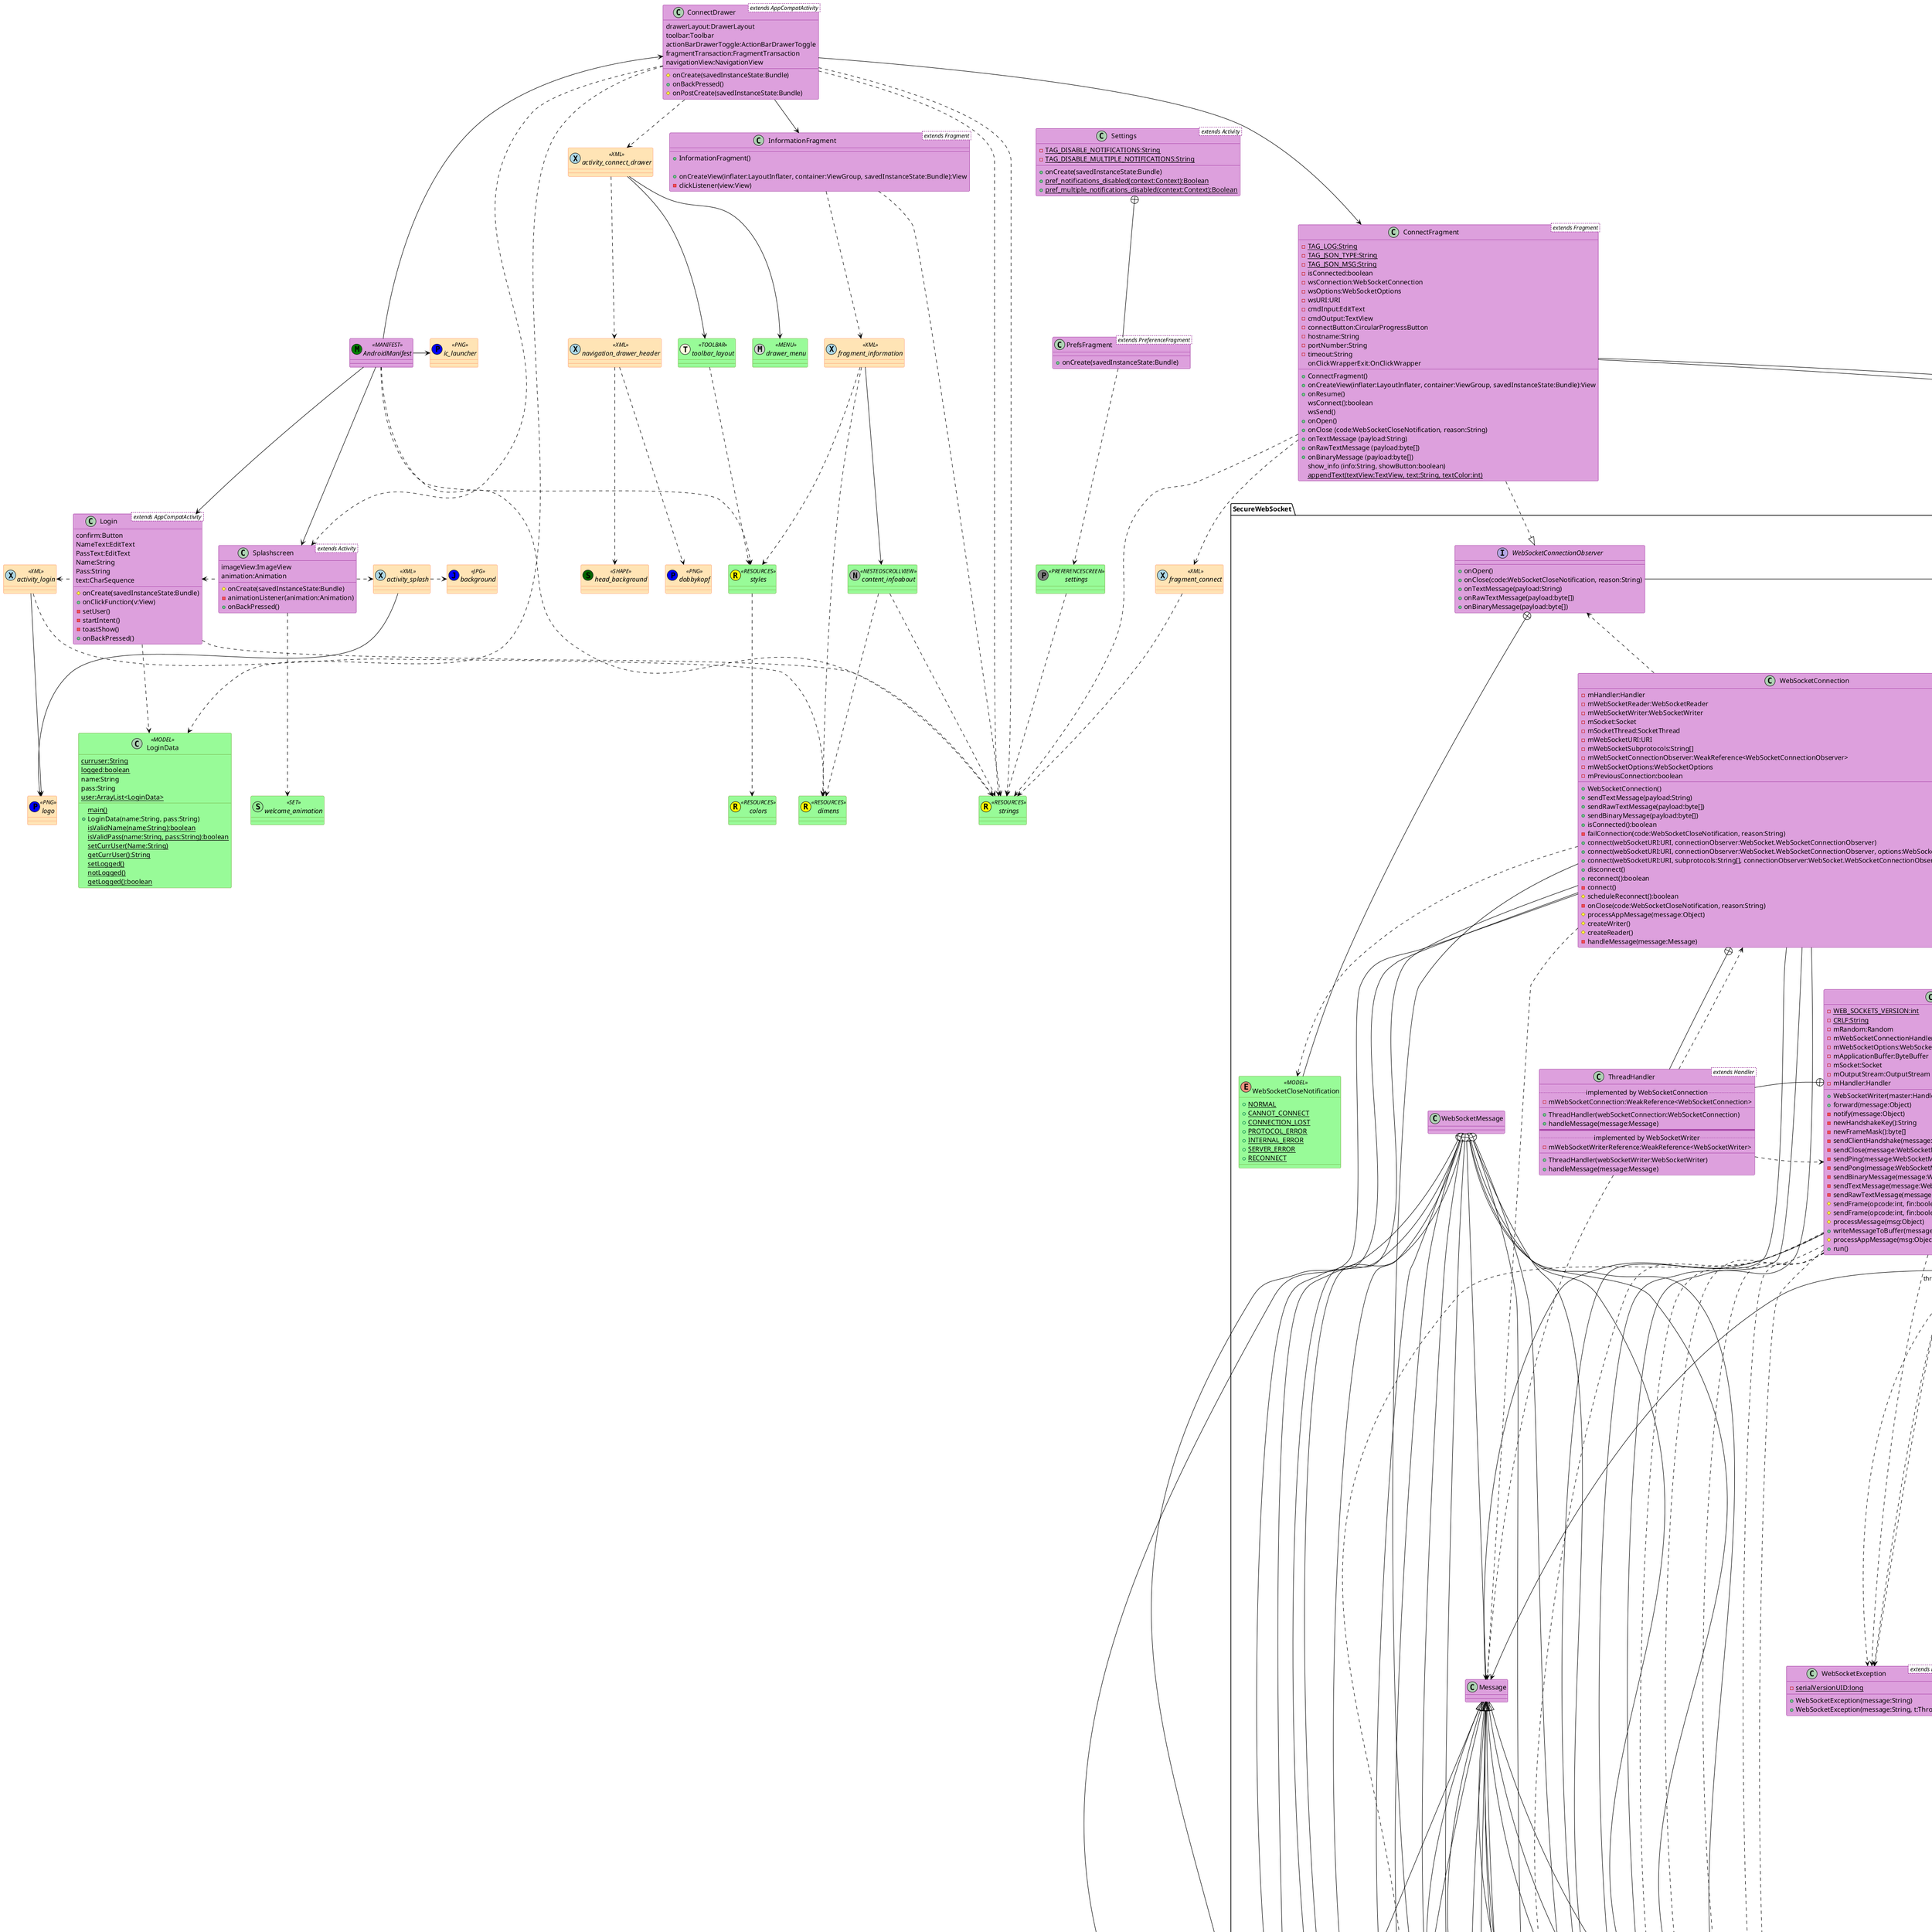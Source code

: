 @startuml

skinparam class {
    BackgroundColor Plum
    BorderColor Purple

	BackgroundColor<<PNG>> Moccasin
	BackgroundColor<<XML>> Moccasin
	BackgroundColor<<SHAPE>> Moccasin
	BackgroundColor<<JPG>> Moccasin

	BackgroundColor<<PREFERENCESCREEN>> PaleGreen
	BackgroundColor<<RESOURCES>> PaleGreen
	BackgroundColor<<MENU>> PaleGreen
	BackgroundColor<<TOOLBAR>> PaleGreen
	BackgroundColor<<NESTEDSCROLLVIEW>> PaleGreen
	BackgroundColor<<SET>> PaleGreen
	BackgroundColor<<MODEL>> PaleGreen

	ArrowColor Black

	BorderColor<<PNG>> Coral
	BorderColor<<XML>> Coral
	BorderColor<<SHAPE>> Coral
	BorderColor<<JPG>> Coral

	BorderColor<<PREFERENCESCREEN>> OliveDrab
	BorderColor<<RESOURCES>> OliveDrab
    BorderColor<<MENU>> OliveDrab
    BorderColor<<TOOLBAR>> OliveDrab
    BorderColor<<NESTEDSCROLLVIEW>> OliveDrab
    BorderColor<<SET>> OliveDrab
    BorderColor<<MODEL>> OliveDrab

}

interface AndroidManifest << (M,green) MANIFEST >>
interface ic_launcher << (P,blue) PNG >>
AndroidManifest -right-> ic_launcher
AndroidManifest --> Splashscreen
AndroidManifest --> Login
AndroidManifest -left-> ConnectDrawer
AndroidManifest ..> strings
AndroidManifest ..> styles

interface settings << (P,grey) PREFERENCESCREEN >>
settings ..> strings

interface colors << (R,yellow) RESOURCES >>
interface dimens << (R,yellow) RESOURCES >>
interface strings << (R,yellow) RESOURCES >>
interface styles << (R,yellow) RESOURCES >>
styles ..> colors

interface drawer_menu << (M,lightgrey) MENU >>

interface toolbar_layout << (T,lightyellow) TOOLBAR >>
toolbar_layout ..> styles

interface navigation_drawer_header << (X,lightblue) XML >>
interface dobbykopf << (P,blue) PNG >>
navigation_drawer_header ..> dobbykopf
navigation_drawer_header ..> head_background

interface fragment_information << (X,lightblue) XML >>
fragment_information ..> styles
fragment_information ..> dimens
fragment_information --> content_infoabout

interface fragment_connect << (X,lightblue) XML >>
fragment_connect ..> strings

interface content_infoabout << (N,darkgrey) NESTEDSCROLLVIEW >>
content_infoabout ..> strings
content_infoabout ..> dimens

interface activity_splash << (X,lightblue) XML >>
interface background << (J,blue) JPG >>
activity_splash .right.> background
activity_splash -down-> logo

interface activity_login << (X,lightblue) XML >>
activity_login ..> dimens
activity_login --> logo

interface activity_connect_drawer << (X,lightblue) XML >>
activity_connect_drawer --> toolbar_layout
activity_connect_drawer --> drawer_menu
activity_connect_drawer ..> navigation_drawer_header

interface logo << (P,blue) PNG >>
interface head_background << (S,darkgreen) SHAPE >>
interface welcome_animation << (S,lightgreen) SET >>

class Splashscreen < extends Activity > {
	imageView:ImageView
	animation:Animation

	# onCreate(savedInstanceState:Bundle)
	- animationListener(animation:Animation)
	+ onBackPressed()
}
Splashscreen .right.> activity_splash
Splashscreen ..> welcome_animation
Splashscreen .left.> Login

class Settings < extends Activity > {
	- {static} TAG_DISABLE_NOTIFICATIONS:String
	- {static} TAG_DISABLE_MULTIPLE_NOTIFICATIONS:String

	+ onCreate(savedInstanceState:Bundle)
	+ {static} pref_notifications_disabled(context:Context):Boolean
	+ {static} pref_multiple_notifications_disabled(context:Context):Boolean
}
Settings +-- PrefsFragment

class PrefsFragment < extends PreferenceFragment > {
	+ onCreate(savedInstanceState:Bundle)
}
PrefsFragment ..> settings

class LoginData <<MODEL>> {
	{static} curruser:String
	{static} logged:boolean
	name:String
	pass:String
	{static} user:ArrayList<LoginData>

	{static} main()
	+ LoginData(name:String, pass:String)
	{static} isValidName(name:String):boolean
	{static} isValidPass(name:String, pass:String):boolean
	{static} setCurrUser(Name:String)
	{static} getCurrUser():String
	{static} setLogged()
	{static} notLogged()
	{static} getLogged():boolean
}

class Login < extends AppCompatActivity > {
	confirm:Button
	NameText:EditText
	PassText:EditText
	Name:String
	Pass:String
	text:CharSequence

	# onCreate(savedInstanceState:Bundle)
	+ onClickFunction(v:View)
	- setUser()
	- startIntent()
	- toastShow()
	+ onBackPressed()
}
Login .left.> activity_login
Login ..> LoginData
Login ..> strings

class InformationFragment < extends Fragment > {
	+ InformationFragment()

	+ onCreateView(inflater:LayoutInflater, container:ViewGroup, savedInstanceState:Bundle):View
	- clickListener(view:View)
}
InformationFragment ..> fragment_information
InformationFragment ..> strings

class ConnectFragment < extends Fragment > {
	- {static} TAG_LOG:String
	- {static} TAG_JSON_TYPE:String
	- {static} TAG_JSON_MSG:String
	- isConnected:boolean
	- wsConnection:WebSocketConnection
	- wsOptions:WebSocketOptions
	- wsURI:URI
	- cmdInput:EditText
	- cmdOutput:TextView
	- connectButton:CircularProgressButton
	- hostname:String
	- portNumber:String
	- timeout:String
	onClickWrapperExit:OnClickWrapper

	+ ConnectFragment()
	+ onCreateView(inflater:LayoutInflater, container:ViewGroup, savedInstanceState:Bundle):View
	+ onResume()
	wsConnect():boolean
	wsSend()
	+ onOpen()
	+ onClose (code:WebSocketCloseNotification, reason:String)
	+ onTextMessage (payload:String)
	+ onRawTextMessage (payload:byte[])
	+ onBinaryMessage (payload:byte[])
	show_info (info:String, showButton:boolean)
	{static} appendText(textView:TextView, text:String, textColor:int)
}
ConnectFragment ..> fragment_connect
ConnectFragment ..> strings

class ConnectDrawer < extends AppCompatActivity > {
	drawerLayout:DrawerLayout
	toolbar:Toolbar
	actionBarDrawerToggle:ActionBarDrawerToggle
	fragmentTransaction:FragmentTransaction
	navigationView:NavigationView

	# onCreate(savedInstanceState:Bundle)
	+ onBackPressed()
	# onPostCreate(savedInstanceState:Bundle)
}
ConnectDrawer ..> activity_connect_drawer
ConnectDrawer ..> strings
ConnectDrawer --> ConnectFragment
ConnectDrawer ..> LoginData
ConnectDrawer ..> Splashscreen
ConnectDrawer --> InformationFragment
ConnectDrawer ..> strings




package SecureWebSocket {
ConnectFragment ..|> WebSocketConnectionObserver
ConnectFragment --> WebSocketConnection
ConnectFragment --> WebSocketOptions

class NoCopyByteArrayOutputStream < extends ByteArrayOutputStream > {
	+ NoCopyByteArrayOutputStream()
	+ NoCopyByteArrayOutputStream(size:int)
	+ getInputStream():InputStream
	+ getByteArray():byte[]
}

class Utf8Validator << MODEL >>{
	- {static} DFA:int[]
	- {static} ACCEPT:int
	- {static} REJECT:int
	- mState:int
	- mPos:int

	+ Utf8Validator()
	+ reset()
	+ position():int
	+ isValid():boolean
	+ validate(data:byte[], off:int, len:int):boolean
	+ validate(data:byte[]):boolean
}

interface WebSocket {
	+ {static} String UTF8_ENCODING

	+ connect(uri:URI, observer:WebSocketConnectionObserver)
	+ connect(uri:URI, observer:WebSocketConnectionObserver, options:WebSocketOptions)
	+ disconnect()
	+ isConnected():boolean
	+ sendBinaryMessage(payload:byte[])
	+ sendRawTextMessage(payload:byte[])
	+ sendTextMessage(payload:String)
}
WebSocket +-left- WebSocketConnectionObserver
WebSocket ..> WebSocketOptions
WebSocket ..> WebSocketException : throws

interface WebSocketConnectionObserver {
	+ onOpen()
	+ onClose(code:WebSocketCloseNotification, reason:String)
	+ onTextMessage(payload:String)
	+ onRawTextMessage(payload:byte[])
	+ onBinaryMessage(payload:byte[])
}
WebSocketConnectionObserver +-left- WebSocketCloseNotification

enum WebSocketCloseNotification << MODEL >> {
	+{static}NORMAL
	+{static}CANNOT_CONNECT
	+{static}CONNECTION_LOST
	+{static}PROTOCOL_ERROR
	+{static}INTERNAL_ERROR
	+{static}SERVER_ERROR
	+{static}RECONNECT
}

class WebSocketConnection implements WebSocket {
	- mHandler:Handler
	- mWebSocketReader:WebSocketReader
	- mWebSocketWriter:WebSocketWriter
	- mSocket:Socket
	- mSocketThread:SocketThread
	- mWebSocketURI:URI
	- mWebSocketSubprotocols:String[]
	- mWebSocketConnectionObserver:WeakReference<WebSocketConnectionObserver>
	- mWebSocketOptions:WebSocketOptions
	- mPreviousConnection:boolean

	+ WebSocketConnection()
	+ sendTextMessage(payload:String)
	+ sendRawTextMessage(payload:byte[])
	+ sendBinaryMessage(payload:byte[])
	+ isConnected():boolean
	- failConnection(code:WebSocketCloseNotification, reason:String)
	+ connect(webSocketURI:URI, connectionObserver:WebSocket.WebSocketConnectionObserver)
	+ connect(webSocketURI:URI, connectionObserver:WebSocket.WebSocketConnectionObserver, options:WebSocketOptions)
	+ connect(webSocketURI:URI, subprotocols:String[], connectionObserver:WebSocket.WebSocketConnectionObserver, options:WebSocketOptions)
	+ disconnect()
	+ reconnect():boolean
	- connect()
	# scheduleReconnect():boolean
	- onClose(code:WebSocketCloseNotification, reason:String)
	# processAppMessage(message:Object)
	# createWriter()
	# createReader()
	- handleMessage(message:Message)
}
WebSocketConnection +-- SocketThread
WebSocketConnection +-- ThreadHandler
WebSocketConnection --> WebSocketReader
WebSocketConnection --> WebSocketWriter
WebSocketConnection --> WebSocketOptions
WebSocketConnection ..> WebSocketConnectionObserver
WebSocketConnection --> TextMessage
WebSocketConnection --> RawTextMessage
WebSocketConnection --> BinaryMessage
WebSocketConnection ..> WebSocketCloseNotification
WebSocketConnection ..> WebSocketException : throws
WebSocketConnection --> ClientHandshake
WebSocketConnection ..> Message
WebSocketConnection --> Ping
WebSocketConnection --> Pong
WebSocketConnection --> Close
WebSocketConnection --> ServerHandshake
WebSocketConnection --> Error
WebSocketConnection --> ServerError
WebSocketConnection ..> WebSocketStrings

class WebSocketStrings << MODEL >> {
	+ {static} TAG:String
	+ {static} run_sockExc:String
	+ {static} run_ioExc:String
	..For WebSocketConnection..
	+ {static} WS_URI_SCHEME:String
	+ {static} WSS_URI_SCHEME:String
	+ {static} WS_WRITER:String
	+ {static} WS_READER:String
	+ {static} Conn_created:String
	+ {static} Conn_exists:String
	+ {static} Conn_fail_1:String
	+ {static} Conn_fail_2:String
	+ {static} Conn_failed:String
	+ {static} Conn_lost:String
	+ {static} Reconn_scheduled:String
	+ {static} Reconn_started:String
	+ {static} mReader_null:String
	+ {static} mWriter_null:String
	+ {static} close_null:String
	+ {static} mTransportChannel_null:String
	+ {static} observer_null:String
	+ {static} onTextMessage_null:String
	+ {static} onRawTextMessage_null:String
	+ {static} onBinaryMessage_null:String
	+ {static} onOpen_null:String
	+ {static} Uri_null:String
	+ {static} Uri_unsupported:String
	+ {static} ping_received:String
	+ {static} pong_received:String
	+ {static} close_received:String
	+ {static} handshake_received:String
	+ {static} protocol_viol:String
	+ {static} intern_err:String
	+ {static} serv_err:String
	+ {static} writer_created:String
	+ {static} reader_created:String
	+ {static} worker_stopped:String
	..For SocketThread..
	+ {static} WS_CONNECTOR:String
	+ {static} sock_exit:String
	..For WebSocketReader..
	+ {static} wreader_created:String
	+ {static} reader_run:String
	+ {static} read_fail:String
	+ {static} reader_ended:String
	+ {static} quit:String
	+ {static} logik_err:String
	+ {static} rsv_notNull:String
	+ {static} utf_uni_err:String
	+ {static} masked_servFrame:String
	+ {static} dataFrame_opc:String
	+ {static} frag_contrFrame:String
	+ {static} contr_framePay:String
	+ {static} contr_frameOpc:String
	+ {static} frameLenght_tooLarge:String
	+ {static} msg_tooLarge:String
	+ {static} cls_contrFrame:String
	+ {static} contFrame:String
	+ {static} nonContFrame:String
	+ {static} inv_frameLenght_notMinEnc:String
	+ {static} inv_frameLenght:String
	+ {static} cls_inv:String
	+ {static} clsRsn_inv:String
	+ {static} msg_inv:String
	+ {static} run_connLost:String
	+ {static} run_wExc:String
	+ {static} run_Exc:String
	..For WebSocketWriter..
	+ {static} wwriter_created:String
	+ {static} writer_ended:String
	+ {static} writer_run:String
	+ {static} unkwn_msg:String
	+ {static} applBuff_get:String
	+ {static} applBuff_http:String
	+ {static} applBuff_host:String
	+ {static} applBuff_upWeb:String
	+ {static} applBuff_conn:String
	+ {static} applBuff_secKey:String
	+ {static} applBuff_orig:String
	+ {static} applBuff_secProt:String
	+ {static} applBuff_secVers:String
	+ {static} cls_tooLarge:String
	+ {static} pong_tooLarge:String
	+ {static} msgPay_tooLarge:String
}

class SocketThread < extends Thread > {
	- mWebSocketURI:URI
	- mSocket:Socket
	- mFailureMessage:String
	- mHandler:Handler

	+ SocketThread(uri:URI, options:WebSocketOptions)
	+ run()
	+ startConnection()
	+ stopConnection()
	+ getHandler():Handler
	+ getSocket():Socket
	+ getFailureMessage():String
}
SocketThread ..> WebSocketOptions
SocketThread ..> WebSocketStrings

class ThreadHandler < extends Handler > {
	..implemented by WebSocketConnection..
	- mWebSocketConnection:WeakReference<WebSocketConnection>
	__
	+ ThreadHandler(webSocketConnection:WebSocketConnection)
	+ handleMessage(message:Message)
	==
	..implemented by WebSocketWriter..
	- mWebSocketWriterReference:WeakReference<WebSocketWriter>
	__
	+ ThreadHandler(webSocketWriter:WebSocketWriter)
	+ handleMessage(message:Message)
}
ThreadHandler ..> WebSocketConnection
ThreadHandler ..> Message
ThreadHandler ..> WebSocketWriter

class WebSocketException < extends Exception > {
	- {static} serialVersionUID:long

	+ WebSocketException(message:String)
	+ WebSocketException(message:String, t:Throwable)
}

class WebSocketFrameHeader {
	- int mOpcode
	- boolean mFin
	- int mReserved
	- int mHeaderLen
	- int mPayloadLen
	- int mTotalLen
	- byte[] mMask

	+ getOpcode():int
	+ setOpcode(opcode:int)
	+ isFin():boolean
	+ setFin(fin:boolean)
	+ getReserved():int
	+ setReserved(reserved:int)
	+ getHeaderLength():int
	+ setHeaderLength(headerLength:int)
	+ getPayloadLength():int
	+ setPayloadLength(payloadLength:int)
	+ getTotalLength():int
	+ setTotalLen(totalLength:int)
	+ getMask():byte[]
	+ setMask(mask:byte[])
}

class WebSocketMessage {
}
WebSocketMessage +-- WebSocketCloseCode
WebSocketMessage +-- Message
WebSocketMessage +-- Quit
WebSocketMessage +-- ClientHandshake
WebSocketMessage +-- ServerHandshake
WebSocketMessage +-- ConnectionLost
WebSocketMessage +-- ServerError
WebSocketMessage +-- ProtocolViolation
WebSocketMessage +-- Error
WebSocketMessage +-- TextMessage
WebSocketMessage +-- RawTextMessage
WebSocketMessage +-- BinaryMessage
WebSocketMessage +-- Close
WebSocketMessage +-- Ping
WebSocketMessage +-- Pong

class WebSocketCloseCode << MODEL >> {
	+ {static} NORMAL:int
	+ {static} ENDPOINT_GOING_AWAY:int
	+ {static} ENDPOINT_PROTOCOL_ERROR:int
	+ {static} ENDPOINT_UNSUPPORTED_DATA_TYPE:int
	+ {static} RESERVED:int
	+ {static} RESERVED_NO_STATUS:int
	+ {static} RESERVED_NO_CLOSING_HANDSHAKE:int
	+ {static} ENDPOINT_BAD_DATA:int
	+ {static} POLICY_VIOLATION:int
	+ {static} MESSAGE_TOO_BIG:int
	+ {static} ENDPOINT_NEEDS_EXTENSION:int
	+ {static} UNEXPECTED_CONDITION:int
	+ {static} RESERVED_TLS_REQUIRED:int
}

class Message
class Quit extends Message
class ConnectionLost extends Message

class ClientHandshake extends Message {
	- mURI:URI
	- mOrigin:URI
	- mSubprotocols:String[]

	ClientHandshake(uri:URI)
	ClientHandshake(uri:URI, origin:URI, subprotocols:String[])
	+ getURI():URI
	+ getSubprotocols():String[]
}

class ServerHandshake extends Message {
	+ mSuccess:boolean

	+ ServerHandshake(success:boolean)
}

class ServerError extends Message {
	+ mStatusCode:int
	+ mStatusMessage:String

	+ ServerError(statusCode:int, statusMessage:String)
}

class ProtocolViolation extends Message {
	+ mException:WebSocketException

	+ ProtocolViolation(e:WebSocketException)
}

class Error extends Message {
	+ mException:

	+ Error(e:Exception)
}
Error -() Exception : sets

class TextMessage extends Message {
	+ mPayload:String

	TextMessage(payload:String)
}

class RawTextMessage extends Message {
	+ mPayload:byte[]

	RawTextMessage(payload:byte[])
}

class BinaryMessage extends Message {
	+ mPayload:byte[]

	BinaryMessage(payload:byte[])
}

class Close extends Message {
	- mCode:int
	- mReason:String

	Close()
	Close(code:int)
	Close(code:int, reason:String)
	+ getCode():int
	+ getReason():String
}
Close ..> WebSocketCloseCode

class Ping extends Message {
	+ mPayload:byte[]

	Ping()
	Ping(payload:byte[])
}

class Pong extends Message {
	+ mPayload:byte[]

	Pong()
	Pong(payload:byte[])
}

class WebSocketOptions {
	- mMaxFramePayloadSize:int
	- mMaxMessagePayloadSize:int
	- mReceiveTextMessagesRaw:boolean
	- mTcpNoDelay:boolean
	- mSocketReceiveTimeout:int
	- mSocketConnectTimeout:int
	- mValidateIncomingUtf8:boolean
	- mMaskClientFrames:boolean
	- mReconnectInterval:int

	+ WebSocketOptions()
	+ WebSocketOptions(other:WebSocketOptions)
	+ setReceiveTextMessagesRaw(enabled:boolean)
	+ getReceiveTextMessagesRaw():boolean
	+ setMaxFramePayloadSize(size:int)
	+ getMaxFramePayloadSize():int
	+ setMaxMessagePayloadSize(size:int)
	+ getMaxMessagePayloadSize():int
	+ setTcpNoDelay(enabled:boolean)
	+ getTcpNoDelay():boolean
	+ setSocketReceiveTimeout(timeoutMs:int)
	+ getSocketReceiveTimeout():int
	+ setSocketConnectTimeout(timeoutMs:int)
	+ getSocketConnectTimeout():int
	+ setValidateIncomingUtf8(enabled:boolean)
	+ getValidateIncomingUtf8():boolean
	+ setMaskClientFrames(enabled:boolean)
	+ getMaskClientFrames():boolean
	+ setReconnectInterval(reconnectInterval:int)
	+ getReconnectInterval():int
}

class WebSocketReader < extends Thread > {
	- mWebSocketConnectionHandler:Handler
	- mSocket:Socket
	- mInputStream:InputStream
	- mWebSocketOptions:WebSocketOptions
	- mStopped:boolean
	- mNetworkBuffer:byte[]
	- mApplicationBuffer:ByteBuffer
	- mMessagePayload:NoCopyByteArrayOutputStream
	- mState:ReaderState
	- mInsideMessage:boolean
	- mMessageOpcode:int
	- mFrameHeader:WebSocketFrameHeader
	- mUTF8Validator:Utf8Validator

	+ WebSocketReader(master:Handler, socket:Socket, options:WebSocketOptions, threadName:String)
	+ quit()
	# notify(message:Object)
	- processData():boolean
	# onHandshake(success:boolean)
	# onClose(code:int, reason:String)
	# onPing(payload:byte[])
	# onPong(payload:byte[])
	# onTextMessage(payload:String)
	# onRawTextMessage(payload:byte[])
	# onBinaryMessage(payload:byte[])
	- processHandshake():boolean
	- Pair<Integer, String> parseHTTPStatus()
	- consumeData():boolean
	+ run()
}
WebSocketReader +-- ReaderState
WebSocketReader --> WebSocketOptions
WebSocketReader --> NoCopyByteArrayOutputStream
WebSocketReader --> WebSocketFrameHeader
WebSocketReader --> Utf8Validator
WebSocketReader --> Message
WebSocketReader -() Exception : throws
WebSocketReader ..> WebSocketException : throws
WebSocketReader --> ServerHandshake
WebSocketReader --> Close
WebSocketReader --> Ping
WebSocketReader --> Pong
WebSocketReader --> TextMessage
WebSocketReader --> RawTextMessage
WebSocketReader --> BinaryMessage
WebSocketReader -() UnsupportedEncodingException : throws
WebSocketReader ..> WebSocketStrings

enum ReaderState << MODEL >> {
	{static} STATE_CLOSED
	{static} STATE_CONNECTING
	{static} STATE_CLOSING
	{static} STATE_OPEN
}

class WebSocketWriter < extends Thread > {
	- {static} WEB_SOCKETS_VERSION:int
	- {static} CRLF:String
	- mRandom:Random
	- mWebSocketConnectionHandler:Handler
	- mWebSocketOptions:WebSocketOptions
	- mApplicationBuffer:ByteBuffer
	- mSocket:Socket
	- mOutputStream:OutputStream
	- mHandler:Handler

	+ WebSocketWriter(master:Handler, socket:Socket, options:WebSocketOptions, threadName:String)
	+ forward(message:Object)
	- notify(message:Object)
	- newHandshakeKey():String
	- newFrameMask():byte[]
	- sendClientHandshake(message:WebSocketMessage.ClientHandshake)
	- sendClose(message:WebSocketMessage.Close)
	- sendPing(message:WebSocketMessage.Ping)
	- sendPong(message:WebSocketMessage.Pong)
	- sendBinaryMessage(message:WebSocketMessage.BinaryMessage)
	- sendTextMessage(message:WebSocketMessage.TextMessage)
	- sendRawTextMessage(message:WebSocketMessage.RawTextMessage)
	# sendFrame(opcode:int, fin:boolean, payload:byte[])
	# sendFrame(opcode:int, fin:boolean, payload:byte[], offset:int, length:int)
	# processMessage(msg:Object)
	+ writeMessageToBuffer(message:Message)
	# processAppMessage(msg:Object)
	+ run()
}
WebSocketWriter +-left- ThreadHandler
WebSocketWriter --> WebSocketOptions
WebSocketWriter --> Message
WebSocketWriter ..> ClientHandshake
WebSocketWriter -() IOException : throws
WebSocketWriter ..> Close
WebSocketWriter ..> WebSocketException : throws
WebSocketWriter ..> Ping
WebSocketWriter ..> Pong
WebSocketWriter ..> BinaryMessage
WebSocketWriter ..> TextMessage
WebSocketWriter ..> RawTextMessage
WebSocketWriter ..> WebSocketStrings
}

legend
	|= |= Type |
	|<back:PaleGreen>   </back>| Model |
	|<back:Moccasin>   </back>| View |
	|<back:Plum>   </back>| ViewModel |
endlegend

@enduml